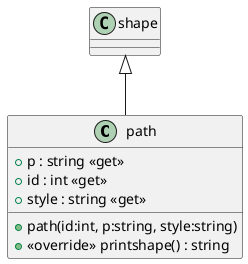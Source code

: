 @startuml
class path {
    + p : string <<get>>
    + id : int <<get>>
    + style : string <<get>>
    + path(id:int, p:string, style:string)
    + <<override>> printshape() : string
}
shape <|-- path
@enduml
